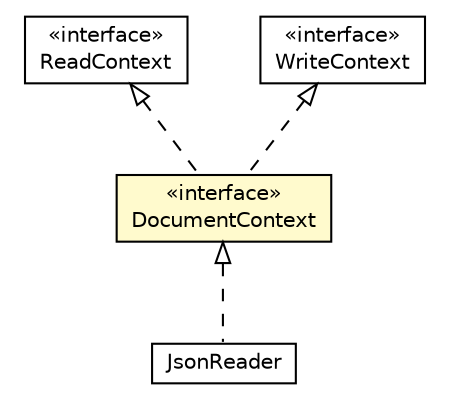 #!/usr/local/bin/dot
#
# Class diagram 
# Generated by UMLGraph version R5_6-24-gf6e263 (http://www.umlgraph.org/)
#

digraph G {
	edge [fontname="Helvetica",fontsize=10,labelfontname="Helvetica",labelfontsize=10];
	node [fontname="Helvetica",fontsize=10,shape=plaintext];
	nodesep=0.25;
	ranksep=0.5;
	// net.trajano.doxdb.jsonpath.DocumentContext
	c1185 [label=<<table title="net.trajano.doxdb.jsonpath.DocumentContext" border="0" cellborder="1" cellspacing="0" cellpadding="2" port="p" bgcolor="lemonChiffon" href="./DocumentContext.html">
		<tr><td><table border="0" cellspacing="0" cellpadding="1">
<tr><td align="center" balign="center"> &#171;interface&#187; </td></tr>
<tr><td align="center" balign="center"> DocumentContext </td></tr>
		</table></td></tr>
		</table>>, URL="./DocumentContext.html", fontname="Helvetica", fontcolor="black", fontsize=10.0];
	// net.trajano.doxdb.jsonpath.ReadContext
	c1192 [label=<<table title="net.trajano.doxdb.jsonpath.ReadContext" border="0" cellborder="1" cellspacing="0" cellpadding="2" port="p" href="./ReadContext.html">
		<tr><td><table border="0" cellspacing="0" cellpadding="1">
<tr><td align="center" balign="center"> &#171;interface&#187; </td></tr>
<tr><td align="center" balign="center"> ReadContext </td></tr>
		</table></td></tr>
		</table>>, URL="./ReadContext.html", fontname="Helvetica", fontcolor="black", fontsize=10.0];
	// net.trajano.doxdb.jsonpath.WriteContext
	c1195 [label=<<table title="net.trajano.doxdb.jsonpath.WriteContext" border="0" cellborder="1" cellspacing="0" cellpadding="2" port="p" href="./WriteContext.html">
		<tr><td><table border="0" cellspacing="0" cellpadding="1">
<tr><td align="center" balign="center"> &#171;interface&#187; </td></tr>
<tr><td align="center" balign="center"> WriteContext </td></tr>
		</table></td></tr>
		</table>>, URL="./WriteContext.html", fontname="Helvetica", fontcolor="black", fontsize=10.0];
	// net.trajano.doxdb.jsonpath.internal.JsonReader
	c1223 [label=<<table title="net.trajano.doxdb.jsonpath.internal.JsonReader" border="0" cellborder="1" cellspacing="0" cellpadding="2" port="p" href="./internal/JsonReader.html">
		<tr><td><table border="0" cellspacing="0" cellpadding="1">
<tr><td align="center" balign="center"> JsonReader </td></tr>
		</table></td></tr>
		</table>>, URL="./internal/JsonReader.html", fontname="Helvetica", fontcolor="black", fontsize=10.0];
	//net.trajano.doxdb.jsonpath.DocumentContext implements net.trajano.doxdb.jsonpath.ReadContext
	c1192:p -> c1185:p [dir=back,arrowtail=empty,style=dashed];
	//net.trajano.doxdb.jsonpath.DocumentContext implements net.trajano.doxdb.jsonpath.WriteContext
	c1195:p -> c1185:p [dir=back,arrowtail=empty,style=dashed];
	//net.trajano.doxdb.jsonpath.internal.JsonReader implements net.trajano.doxdb.jsonpath.DocumentContext
	c1185:p -> c1223:p [dir=back,arrowtail=empty,style=dashed];
}

